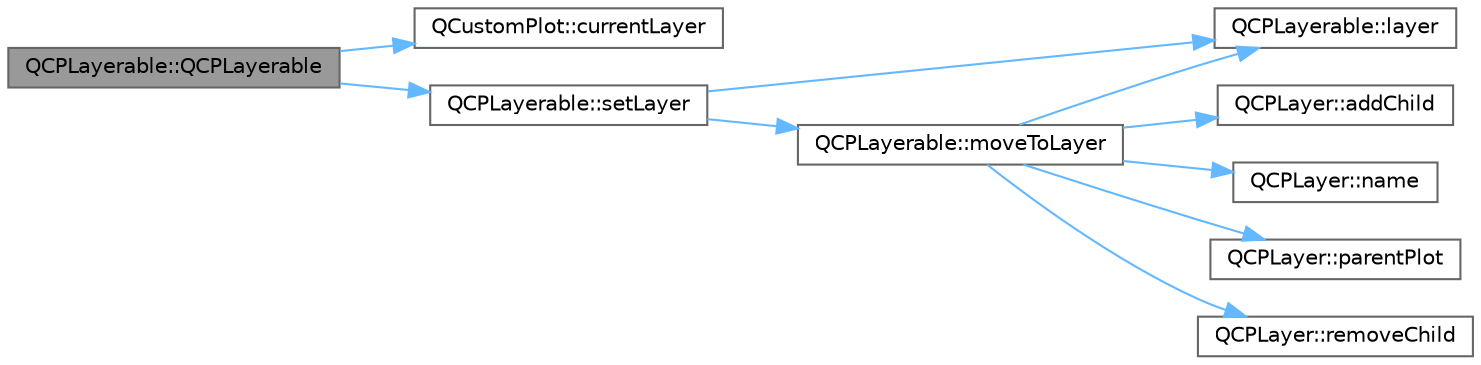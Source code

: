 digraph "QCPLayerable::QCPLayerable"
{
 // LATEX_PDF_SIZE
  bgcolor="transparent";
  edge [fontname=Helvetica,fontsize=10,labelfontname=Helvetica,labelfontsize=10];
  node [fontname=Helvetica,fontsize=10,shape=box,height=0.2,width=0.4];
  rankdir="LR";
  Node1 [label="QCPLayerable::QCPLayerable",height=0.2,width=0.4,color="gray40", fillcolor="grey60", style="filled", fontcolor="black",tooltip=" "];
  Node1 -> Node2 [color="steelblue1",style="solid"];
  Node2 [label="QCustomPlot::currentLayer",height=0.2,width=0.4,color="grey40", fillcolor="white", style="filled",URL="$class_q_custom_plot.html#a0421d647f420b0b4c57aec1708857af5",tooltip=" "];
  Node1 -> Node3 [color="steelblue1",style="solid"];
  Node3 [label="QCPLayerable::setLayer",height=0.2,width=0.4,color="grey40", fillcolor="white", style="filled",URL="$class_q_c_p_layerable.html#ab0d0da6d2de45a118886d2c8e16d5a54",tooltip=" "];
  Node3 -> Node4 [color="steelblue1",style="solid"];
  Node4 [label="QCPLayerable::layer",height=0.2,width=0.4,color="grey40", fillcolor="white", style="filled",URL="$class_q_c_p_layerable.html#a9d4e121a7f1d2314f906fe698209cac9",tooltip=" "];
  Node3 -> Node5 [color="steelblue1",style="solid"];
  Node5 [label="QCPLayerable::moveToLayer",height=0.2,width=0.4,color="grey40", fillcolor="white", style="filled",URL="$class_q_c_p_layerable.html#af94484cfb7cbbddb7de522e9be71d9a4",tooltip=" "];
  Node5 -> Node6 [color="steelblue1",style="solid"];
  Node6 [label="QCPLayer::addChild",height=0.2,width=0.4,color="grey40", fillcolor="white", style="filled",URL="$class_q_c_p_layer.html#a57ce5e49364aa9122276d5df3b4a0ddc",tooltip=" "];
  Node5 -> Node4 [color="steelblue1",style="solid"];
  Node5 -> Node7 [color="steelblue1",style="solid"];
  Node7 [label="QCPLayer::name",height=0.2,width=0.4,color="grey40", fillcolor="white", style="filled",URL="$class_q_c_p_layer.html#a37806f662b50b588fb1029a14fc5ef50",tooltip=" "];
  Node5 -> Node8 [color="steelblue1",style="solid"];
  Node8 [label="QCPLayer::parentPlot",height=0.2,width=0.4,color="grey40", fillcolor="white", style="filled",URL="$class_q_c_p_layer.html#a923cb87bb467eeb17d649ba2b2fe4f5f",tooltip=" "];
  Node5 -> Node9 [color="steelblue1",style="solid"];
  Node9 [label="QCPLayer::removeChild",height=0.2,width=0.4,color="grey40", fillcolor="white", style="filled",URL="$class_q_c_p_layer.html#ac2f64ac7761650582d968d86670ef362",tooltip=" "];
}
